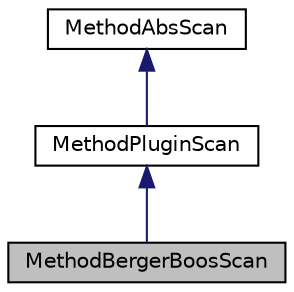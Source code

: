 digraph "MethodBergerBoosScan"
{
  edge [fontname="Helvetica",fontsize="10",labelfontname="Helvetica",labelfontsize="10"];
  node [fontname="Helvetica",fontsize="10",shape=record];
  Node0 [label="MethodBergerBoosScan",height=0.2,width=0.4,color="black", fillcolor="grey75", style="filled", fontcolor="black"];
  Node1 -> Node0 [dir="back",color="midnightblue",fontsize="10",style="solid",fontname="Helvetica"];
  Node1 [label="MethodPluginScan",height=0.2,width=0.4,color="black", fillcolor="white", style="filled",URL="$class_method_plugin_scan.html"];
  Node2 -> Node1 [dir="back",color="midnightblue",fontsize="10",style="solid",fontname="Helvetica"];
  Node2 [label="MethodAbsScan",height=0.2,width=0.4,color="black", fillcolor="white", style="filled",URL="$class_method_abs_scan.html"];
}
